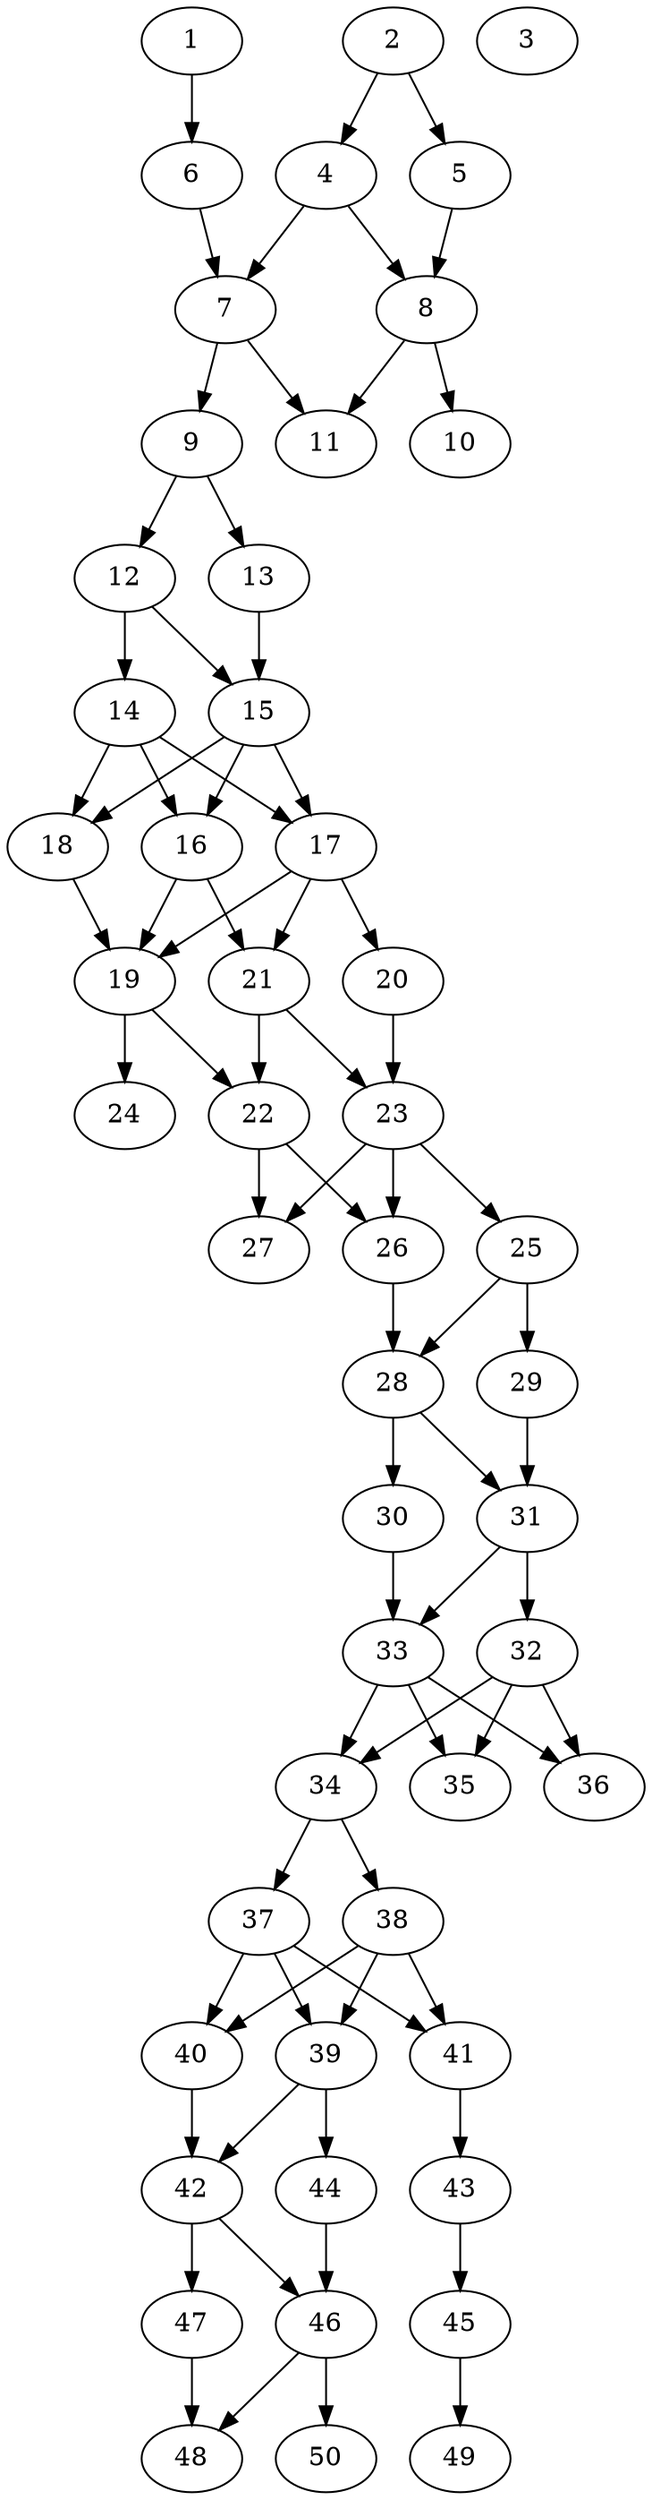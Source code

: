 // DAG automatically generated by daggen at Thu Oct  3 14:07:57 2019
// ./daggen --dot -n 50 --ccr 0.4 --fat 0.3 --regular 0.7 --density 0.7 --mindata 5242880 --maxdata 52428800 
digraph G {
  1 [size="37048320", alpha="0.01", expect_size="14819328"] 
  1 -> 6 [size ="14819328"]
  2 [size="76787200", alpha="0.19", expect_size="30714880"] 
  2 -> 4 [size ="30714880"]
  2 -> 5 [size ="30714880"]
  3 [size="44695040", alpha="0.19", expect_size="17878016"] 
  4 [size="115345920", alpha="0.11", expect_size="46138368"] 
  4 -> 7 [size ="46138368"]
  4 -> 8 [size ="46138368"]
  5 [size="107417600", alpha="0.15", expect_size="42967040"] 
  5 -> 8 [size ="42967040"]
  6 [size="60556800", alpha="0.16", expect_size="24222720"] 
  6 -> 7 [size ="24222720"]
  7 [size="56568320", alpha="0.11", expect_size="22627328"] 
  7 -> 9 [size ="22627328"]
  7 -> 11 [size ="22627328"]
  8 [size="30748160", alpha="0.18", expect_size="12299264"] 
  8 -> 10 [size ="12299264"]
  8 -> 11 [size ="12299264"]
  9 [size="74337280", alpha="0.05", expect_size="29734912"] 
  9 -> 12 [size ="29734912"]
  9 -> 13 [size ="29734912"]
  10 [size="29752320", alpha="0.19", expect_size="11900928"] 
  11 [size="97269760", alpha="0.01", expect_size="38907904"] 
  12 [size="104179200", alpha="0.03", expect_size="41671680"] 
  12 -> 14 [size ="41671680"]
  12 -> 15 [size ="41671680"]
  13 [size="96181760", alpha="0.08", expect_size="38472704"] 
  13 -> 15 [size ="38472704"]
  14 [size="87534080", alpha="0.00", expect_size="35013632"] 
  14 -> 16 [size ="35013632"]
  14 -> 17 [size ="35013632"]
  14 -> 18 [size ="35013632"]
  15 [size="37073920", alpha="0.10", expect_size="14829568"] 
  15 -> 16 [size ="14829568"]
  15 -> 17 [size ="14829568"]
  15 -> 18 [size ="14829568"]
  16 [size="127823360", alpha="0.00", expect_size="51129344"] 
  16 -> 19 [size ="51129344"]
  16 -> 21 [size ="51129344"]
  17 [size="105364480", alpha="0.07", expect_size="42145792"] 
  17 -> 19 [size ="42145792"]
  17 -> 20 [size ="42145792"]
  17 -> 21 [size ="42145792"]
  18 [size="53621760", alpha="0.16", expect_size="21448704"] 
  18 -> 19 [size ="21448704"]
  19 [size="40878080", alpha="0.00", expect_size="16351232"] 
  19 -> 22 [size ="16351232"]
  19 -> 24 [size ="16351232"]
  20 [size="67816960", alpha="0.19", expect_size="27126784"] 
  20 -> 23 [size ="27126784"]
  21 [size="59404800", alpha="0.02", expect_size="23761920"] 
  21 -> 22 [size ="23761920"]
  21 -> 23 [size ="23761920"]
  22 [size="66022400", alpha="0.15", expect_size="26408960"] 
  22 -> 26 [size ="26408960"]
  22 -> 27 [size ="26408960"]
  23 [size="82268160", alpha="0.14", expect_size="32907264"] 
  23 -> 25 [size ="32907264"]
  23 -> 26 [size ="32907264"]
  23 -> 27 [size ="32907264"]
  24 [size="13926400", alpha="0.10", expect_size="5570560"] 
  25 [size="14635520", alpha="0.02", expect_size="5854208"] 
  25 -> 28 [size ="5854208"]
  25 -> 29 [size ="5854208"]
  26 [size="73308160", alpha="0.02", expect_size="29323264"] 
  26 -> 28 [size ="29323264"]
  27 [size="75174400", alpha="0.10", expect_size="30069760"] 
  28 [size="117690880", alpha="0.01", expect_size="47076352"] 
  28 -> 30 [size ="47076352"]
  28 -> 31 [size ="47076352"]
  29 [size="91735040", alpha="0.01", expect_size="36694016"] 
  29 -> 31 [size ="36694016"]
  30 [size="93552640", alpha="0.05", expect_size="37421056"] 
  30 -> 33 [size ="37421056"]
  31 [size="87191040", alpha="0.03", expect_size="34876416"] 
  31 -> 32 [size ="34876416"]
  31 -> 33 [size ="34876416"]
  32 [size="96591360", alpha="0.17", expect_size="38636544"] 
  32 -> 34 [size ="38636544"]
  32 -> 35 [size ="38636544"]
  32 -> 36 [size ="38636544"]
  33 [size="67468800", alpha="0.04", expect_size="26987520"] 
  33 -> 34 [size ="26987520"]
  33 -> 35 [size ="26987520"]
  33 -> 36 [size ="26987520"]
  34 [size="31418880", alpha="0.04", expect_size="12567552"] 
  34 -> 37 [size ="12567552"]
  34 -> 38 [size ="12567552"]
  35 [size="90675200", alpha="0.09", expect_size="36270080"] 
  36 [size="103621120", alpha="0.12", expect_size="41448448"] 
  37 [size="117708800", alpha="0.12", expect_size="47083520"] 
  37 -> 39 [size ="47083520"]
  37 -> 40 [size ="47083520"]
  37 -> 41 [size ="47083520"]
  38 [size="58434560", alpha="0.18", expect_size="23373824"] 
  38 -> 39 [size ="23373824"]
  38 -> 40 [size ="23373824"]
  38 -> 41 [size ="23373824"]
  39 [size="61404160", alpha="0.09", expect_size="24561664"] 
  39 -> 42 [size ="24561664"]
  39 -> 44 [size ="24561664"]
  40 [size="69885440", alpha="0.09", expect_size="27954176"] 
  40 -> 42 [size ="27954176"]
  41 [size="100523520", alpha="0.17", expect_size="40209408"] 
  41 -> 43 [size ="40209408"]
  42 [size="119516160", alpha="0.14", expect_size="47806464"] 
  42 -> 46 [size ="47806464"]
  42 -> 47 [size ="47806464"]
  43 [size="99975680", alpha="0.03", expect_size="39990272"] 
  43 -> 45 [size ="39990272"]
  44 [size="124976640", alpha="0.12", expect_size="49990656"] 
  44 -> 46 [size ="49990656"]
  45 [size="33013760", alpha="0.01", expect_size="13205504"] 
  45 -> 49 [size ="13205504"]
  46 [size="83988480", alpha="0.20", expect_size="33595392"] 
  46 -> 48 [size ="33595392"]
  46 -> 50 [size ="33595392"]
  47 [size="38720000", alpha="0.10", expect_size="15488000"] 
  47 -> 48 [size ="15488000"]
  48 [size="107432960", alpha="0.17", expect_size="42973184"] 
  49 [size="94714880", alpha="0.18", expect_size="37885952"] 
  50 [size="28334080", alpha="0.13", expect_size="11333632"] 
}
